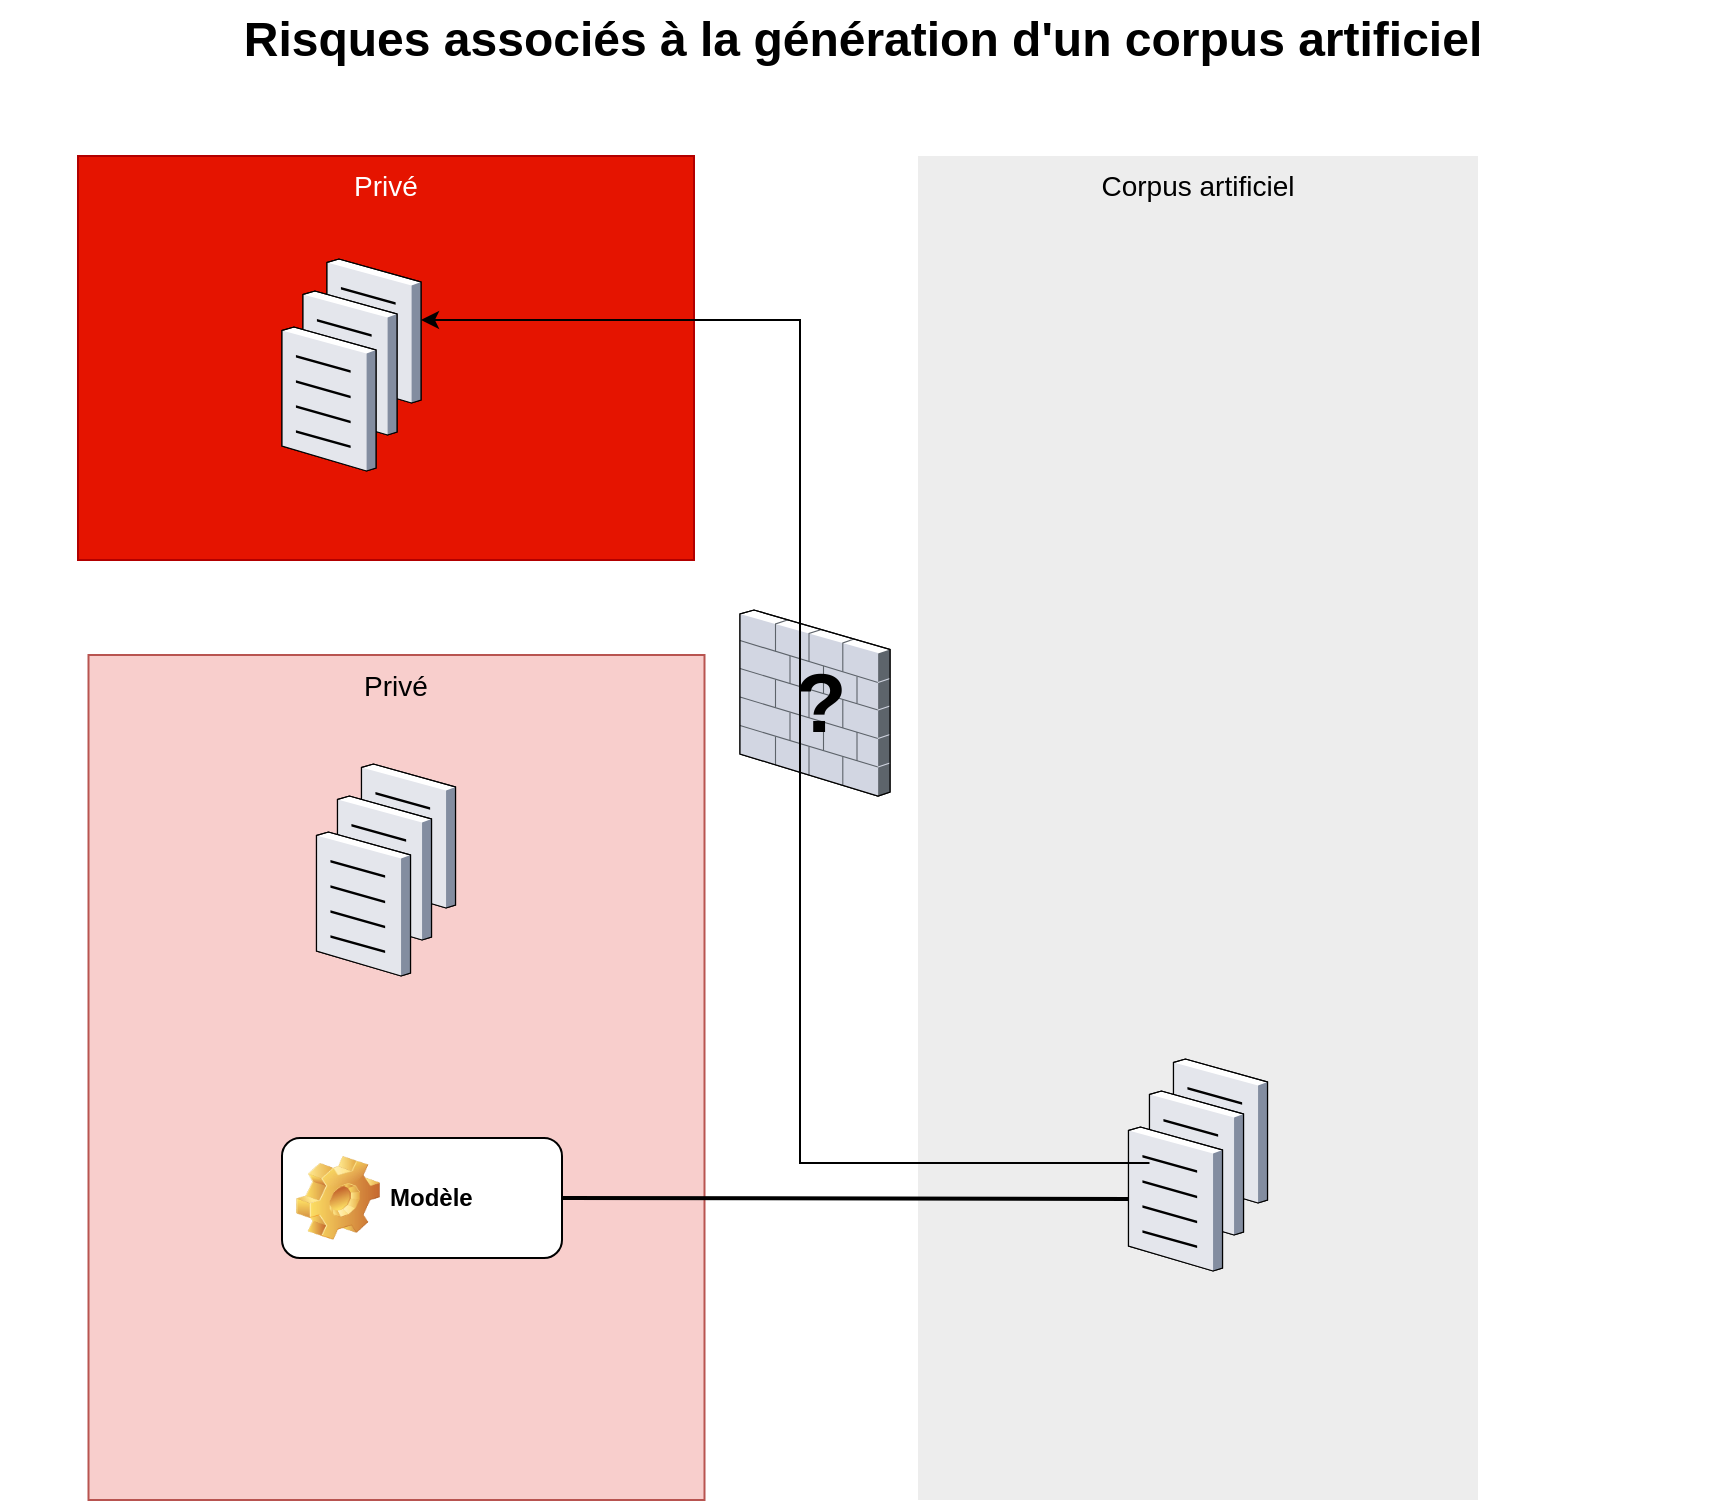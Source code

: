 <mxfile version="17.1.3" type="github">
  <diagram name="Page-1" id="e3a06f82-3646-2815-327d-82caf3d4e204">
    <mxGraphModel dx="1355" dy="793" grid="1" gridSize="10" guides="1" tooltips="1" connect="1" arrows="1" fold="1" page="1" pageScale="1.5" pageWidth="1169" pageHeight="826" background="none" math="0" shadow="0">
      <root>
        <mxCell id="0" style=";html=1;" />
        <mxCell id="1" style=";html=1;" parent="0" />
        <mxCell id="ujZurVDHWSOZeF2jrC4R-9" value="Privé" style="whiteSpace=wrap;html=1;fillColor=#f8cecc;fontSize=14;strokeColor=#b85450;verticalAlign=top;" vertex="1" parent="1">
          <mxGeometry x="184.25" y="347.5" width="308" height="422.5" as="geometry" />
        </mxCell>
        <mxCell id="6a7d8f32e03d9370-59" value="Corpus artificiel" style="whiteSpace=wrap;html=1;fillColor=#EDEDED;fontSize=14;strokeColor=none;verticalAlign=top;" parent="1" vertex="1">
          <mxGeometry x="599" y="98" width="280" height="672" as="geometry" />
        </mxCell>
        <mxCell id="6a7d8f32e03d9370-57" value="Privé" style="whiteSpace=wrap;html=1;fillColor=#e51400;fontSize=14;strokeColor=#B20000;verticalAlign=top;fontColor=#ffffff;" parent="1" vertex="1">
          <mxGeometry x="179" y="98" width="308" height="202" as="geometry" />
        </mxCell>
        <mxCell id="6a7d8f32e03d9370-35" style="edgeStyle=none;rounded=0;html=1;startSize=10;endSize=10;jettySize=auto;orthogonalLoop=1;fontSize=14;endArrow=none;endFill=0;strokeWidth=2;exitX=1;exitY=0.5;exitDx=0;exitDy=0;" parent="1" source="ujZurVDHWSOZeF2jrC4R-10" target="ujZurVDHWSOZeF2jrC4R-13" edge="1">
          <mxGeometry relative="1" as="geometry">
            <mxPoint x="466.5" y="619.004" as="sourcePoint" />
            <mxPoint x="635" y="619.8" as="targetPoint" />
          </mxGeometry>
        </mxCell>
        <mxCell id="6a7d8f32e03d9370-17" value="" style="verticalLabelPosition=bottom;aspect=fixed;html=1;verticalAlign=top;strokeColor=none;shape=mxgraph.citrix.firewall;fillColor=#66B2FF;gradientColor=#0066CC;fontSize=14;" parent="1" vertex="1">
          <mxGeometry x="510" y="325" width="75" height="93" as="geometry" />
        </mxCell>
        <mxCell id="6a7d8f32e03d9370-62" value="Risques associés à la génération d&#39;un corpus artificiel" style="text;strokeColor=none;fillColor=none;html=1;fontSize=24;fontStyle=1;verticalAlign=middle;align=center;" parent="1" vertex="1">
          <mxGeometry x="140" y="20" width="861" height="40" as="geometry" />
        </mxCell>
        <mxCell id="ujZurVDHWSOZeF2jrC4R-3" value="" style="verticalLabelPosition=bottom;sketch=0;aspect=fixed;html=1;verticalAlign=top;strokeColor=none;align=center;outlineConnect=0;shape=mxgraph.citrix.document;" vertex="1" parent="1">
          <mxGeometry x="303.5" y="149.5" width="47" height="72" as="geometry" />
        </mxCell>
        <mxCell id="ujZurVDHWSOZeF2jrC4R-4" value="" style="verticalLabelPosition=bottom;sketch=0;aspect=fixed;html=1;verticalAlign=top;strokeColor=none;align=center;outlineConnect=0;shape=mxgraph.citrix.document;" vertex="1" parent="1">
          <mxGeometry x="291.5" y="165.5" width="47" height="72" as="geometry" />
        </mxCell>
        <mxCell id="ujZurVDHWSOZeF2jrC4R-5" value="" style="verticalLabelPosition=bottom;sketch=0;aspect=fixed;html=1;verticalAlign=top;strokeColor=none;align=center;outlineConnect=0;shape=mxgraph.citrix.document;" vertex="1" parent="1">
          <mxGeometry x="281" y="183.5" width="47" height="72" as="geometry" />
        </mxCell>
        <mxCell id="ujZurVDHWSOZeF2jrC4R-6" value="" style="verticalLabelPosition=bottom;sketch=0;aspect=fixed;html=1;verticalAlign=top;strokeColor=none;align=center;outlineConnect=0;shape=mxgraph.citrix.document;" vertex="1" parent="1">
          <mxGeometry x="320.75" y="402" width="47" height="72" as="geometry" />
        </mxCell>
        <mxCell id="ujZurVDHWSOZeF2jrC4R-7" value="" style="verticalLabelPosition=bottom;sketch=0;aspect=fixed;html=1;verticalAlign=top;strokeColor=none;align=center;outlineConnect=0;shape=mxgraph.citrix.document;" vertex="1" parent="1">
          <mxGeometry x="308.75" y="418" width="47" height="72" as="geometry" />
        </mxCell>
        <mxCell id="ujZurVDHWSOZeF2jrC4R-8" value="" style="verticalLabelPosition=bottom;sketch=0;aspect=fixed;html=1;verticalAlign=top;strokeColor=none;align=center;outlineConnect=0;shape=mxgraph.citrix.document;" vertex="1" parent="1">
          <mxGeometry x="298.25" y="436" width="47" height="72" as="geometry" />
        </mxCell>
        <mxCell id="ujZurVDHWSOZeF2jrC4R-10" value="Modèle" style="label;whiteSpace=wrap;html=1;image=img/clipart/Gear_128x128.png;" vertex="1" parent="1">
          <mxGeometry x="281" y="589" width="140" height="60" as="geometry" />
        </mxCell>
        <mxCell id="ujZurVDHWSOZeF2jrC4R-11" value="" style="verticalLabelPosition=bottom;sketch=0;aspect=fixed;html=1;verticalAlign=top;strokeColor=none;align=center;outlineConnect=0;shape=mxgraph.citrix.document;" vertex="1" parent="1">
          <mxGeometry x="726.75" y="549.5" width="47" height="72" as="geometry" />
        </mxCell>
        <mxCell id="ujZurVDHWSOZeF2jrC4R-12" value="" style="verticalLabelPosition=bottom;sketch=0;aspect=fixed;html=1;verticalAlign=top;strokeColor=none;align=center;outlineConnect=0;shape=mxgraph.citrix.document;" vertex="1" parent="1">
          <mxGeometry x="714.75" y="565.5" width="47" height="72" as="geometry" />
        </mxCell>
        <mxCell id="ujZurVDHWSOZeF2jrC4R-13" value="" style="verticalLabelPosition=bottom;sketch=0;aspect=fixed;html=1;verticalAlign=top;strokeColor=none;align=center;outlineConnect=0;shape=mxgraph.citrix.document;" vertex="1" parent="1">
          <mxGeometry x="704.25" y="583.5" width="47" height="72" as="geometry" />
        </mxCell>
        <mxCell id="ujZurVDHWSOZeF2jrC4R-14" value="" style="edgeStyle=segmentEdgeStyle;endArrow=classic;html=1;rounded=0;" edge="1" parent="1" source="ujZurVDHWSOZeF2jrC4R-12" target="ujZurVDHWSOZeF2jrC4R-3">
          <mxGeometry width="50" height="50" relative="1" as="geometry">
            <mxPoint x="810" y="500" as="sourcePoint" />
            <mxPoint x="540" y="180" as="targetPoint" />
            <Array as="points">
              <mxPoint x="540" y="602" />
              <mxPoint x="540" y="180" />
            </Array>
          </mxGeometry>
        </mxCell>
        <mxCell id="ujZurVDHWSOZeF2jrC4R-15" value="&lt;b&gt;&lt;font style=&quot;font-size: 42px&quot;&gt;?&lt;/font&gt;&lt;/b&gt;" style="text;html=1;resizable=0;autosize=1;align=center;verticalAlign=middle;points=[];fillColor=none;strokeColor=none;rounded=0;" vertex="1" parent="1">
          <mxGeometry x="530" y="356.5" width="40" height="30" as="geometry" />
        </mxCell>
      </root>
    </mxGraphModel>
  </diagram>
</mxfile>
